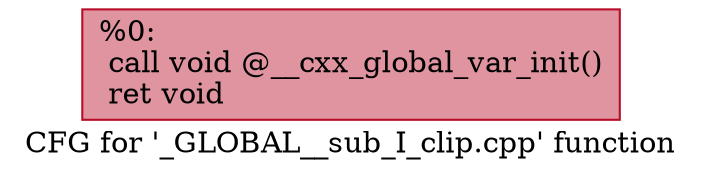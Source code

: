 digraph "CFG for '_GLOBAL__sub_I_clip.cpp' function" {
	label="CFG for '_GLOBAL__sub_I_clip.cpp' function";

	Node0x20fde3e12f0 [shape=record,color="#b70d28ff", style=filled, fillcolor="#b70d2870",label="{%0:\l  call void @__cxx_global_var_init()\l  ret void\l}"];
}
